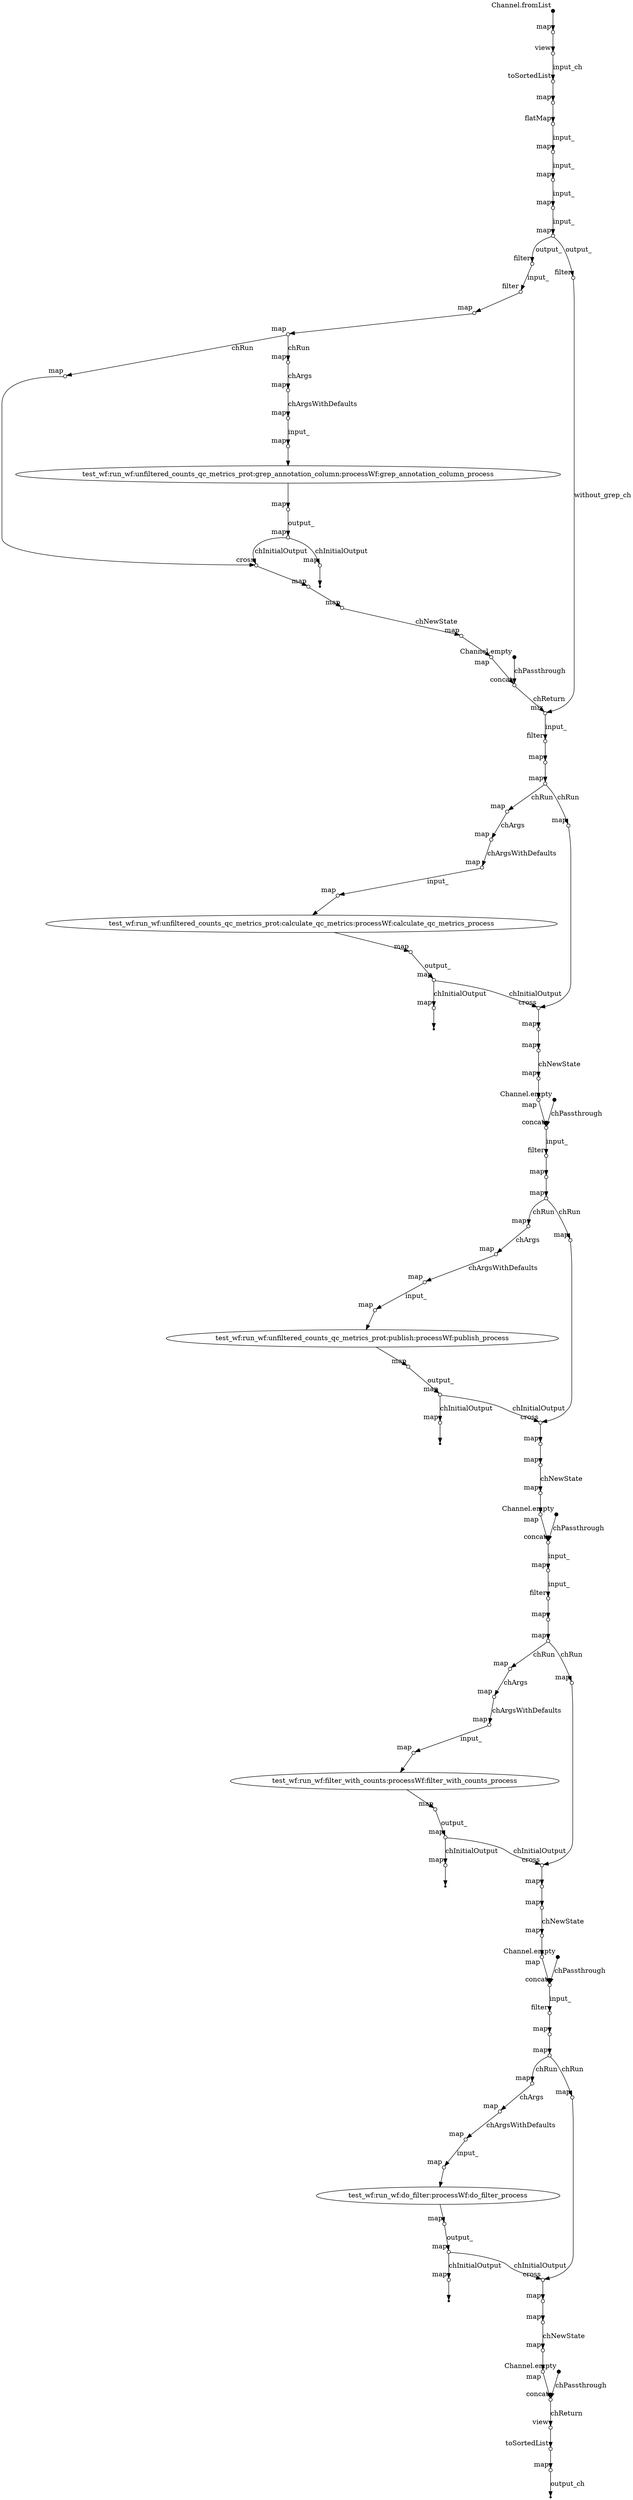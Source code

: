 digraph "graph" {
p0 [shape=point,label="",fixedsize=true,width=0.1,xlabel="Channel.fromList"];
p1 [shape=circle,label="",fixedsize=true,width=0.1,xlabel="map"];
p0 -> p1;

p1 [shape=circle,label="",fixedsize=true,width=0.1,xlabel="map"];
p2 [shape=circle,label="",fixedsize=true,width=0.1,xlabel="view"];
p1 -> p2;

p2 [shape=circle,label="",fixedsize=true,width=0.1,xlabel="view"];
p3 [shape=circle,label="",fixedsize=true,width=0.1,xlabel="toSortedList"];
p2 -> p3 [label="input_ch"];

p3 [shape=circle,label="",fixedsize=true,width=0.1,xlabel="toSortedList"];
p4 [shape=circle,label="",fixedsize=true,width=0.1,xlabel="map"];
p3 -> p4;

p4 [shape=circle,label="",fixedsize=true,width=0.1,xlabel="map"];
p5 [shape=circle,label="",fixedsize=true,width=0.1,xlabel="flatMap"];
p4 -> p5;

p5 [shape=circle,label="",fixedsize=true,width=0.1,xlabel="flatMap"];
p6 [shape=circle,label="",fixedsize=true,width=0.1,xlabel="map"];
p5 -> p6 [label="input_"];

p6 [shape=circle,label="",fixedsize=true,width=0.1,xlabel="map"];
p7 [shape=circle,label="",fixedsize=true,width=0.1,xlabel="map"];
p6 -> p7 [label="input_"];

p7 [shape=circle,label="",fixedsize=true,width=0.1,xlabel="map"];
p8 [shape=circle,label="",fixedsize=true,width=0.1,xlabel="map"];
p7 -> p8 [label="input_"];

p8 [shape=circle,label="",fixedsize=true,width=0.1,xlabel="map"];
p9 [shape=circle,label="",fixedsize=true,width=0.1,xlabel="map"];
p8 -> p9 [label="input_"];

p9 [shape=circle,label="",fixedsize=true,width=0.1,xlabel="map"];
p10 [shape=circle,label="",fixedsize=true,width=0.1,xlabel="filter"];
p9 -> p10 [label="output_"];

p10 [shape=circle,label="",fixedsize=true,width=0.1,xlabel="filter"];
p11 [shape=circle,label="",fixedsize=true,width=0.1,xlabel="filter"];
p10 -> p11 [label="input_"];

p11 [shape=circle,label="",fixedsize=true,width=0.1,xlabel="filter"];
p12 [shape=circle,label="",fixedsize=true,width=0.1,xlabel="map"];
p11 -> p12;

p12 [shape=circle,label="",fixedsize=true,width=0.1,xlabel="map"];
p13 [shape=circle,label="",fixedsize=true,width=0.1,xlabel="map"];
p12 -> p13;

p13 [shape=circle,label="",fixedsize=true,width=0.1,xlabel="map"];
p15 [shape=circle,label="",fixedsize=true,width=0.1,xlabel="map"];
p13 -> p15 [label="chRun"];

p14 [shape=point,label="",fixedsize=true,width=0.1,xlabel="Channel.empty"];
p30 [shape=circle,label="",fixedsize=true,width=0.1,xlabel="concat"];
p14 -> p30 [label="chPassthrough"];

p15 [shape=circle,label="",fixedsize=true,width=0.1,xlabel="map"];
p16 [shape=circle,label="",fixedsize=true,width=0.1,xlabel="map"];
p15 -> p16 [label="chArgs"];

p16 [shape=circle,label="",fixedsize=true,width=0.1,xlabel="map"];
p17 [shape=circle,label="",fixedsize=true,width=0.1,xlabel="map"];
p16 -> p17 [label="chArgsWithDefaults"];

p17 [shape=circle,label="",fixedsize=true,width=0.1,xlabel="map"];
p18 [shape=circle,label="",fixedsize=true,width=0.1,xlabel="map"];
p17 -> p18 [label="input_"];

p18 [shape=circle,label="",fixedsize=true,width=0.1,xlabel="map"];
p19 [label="test_wf:run_wf:unfiltered_counts_qc_metrics_prot:grep_annotation_column:processWf:grep_annotation_column_process"];
p18 -> p19;

p19 [label="test_wf:run_wf:unfiltered_counts_qc_metrics_prot:grep_annotation_column:processWf:grep_annotation_column_process"];
p20 [shape=circle,label="",fixedsize=true,width=0.1,xlabel="map"];
p19 -> p20;

p20 [shape=circle,label="",fixedsize=true,width=0.1,xlabel="map"];
p21 [shape=circle,label="",fixedsize=true,width=0.1,xlabel="map"];
p20 -> p21 [label="output_"];

p21 [shape=circle,label="",fixedsize=true,width=0.1,xlabel="map"];
p23 [shape=circle,label="",fixedsize=true,width=0.1,xlabel="map"];
p21 -> p23 [label="chInitialOutput"];

p13 [shape=circle,label="",fixedsize=true,width=0.1,xlabel="map"];
p22 [shape=circle,label="",fixedsize=true,width=0.1,xlabel="map"];
p13 -> p22 [label="chRun"];

p22 [shape=circle,label="",fixedsize=true,width=0.1,xlabel="map"];
p25 [shape=circle,label="",fixedsize=true,width=0.1,xlabel="cross"];
p22 -> p25;

p23 [shape=circle,label="",fixedsize=true,width=0.1,xlabel="map"];
p24 [shape=point];
p23 -> p24;

p21 [shape=circle,label="",fixedsize=true,width=0.1,xlabel="map"];
p25 [shape=circle,label="",fixedsize=true,width=0.1,xlabel="cross"];
p21 -> p25 [label="chInitialOutput"];

p25 [shape=circle,label="",fixedsize=true,width=0.1,xlabel="cross"];
p26 [shape=circle,label="",fixedsize=true,width=0.1,xlabel="map"];
p25 -> p26;

p26 [shape=circle,label="",fixedsize=true,width=0.1,xlabel="map"];
p27 [shape=circle,label="",fixedsize=true,width=0.1,xlabel="map"];
p26 -> p27;

p27 [shape=circle,label="",fixedsize=true,width=0.1,xlabel="map"];
p28 [shape=circle,label="",fixedsize=true,width=0.1,xlabel="map"];
p27 -> p28 [label="chNewState"];

p28 [shape=circle,label="",fixedsize=true,width=0.1,xlabel="map"];
p29 [shape=circle,label="",fixedsize=true,width=0.1,xlabel="map"];
p28 -> p29;

p29 [shape=circle,label="",fixedsize=true,width=0.1,xlabel="map"];
p30 [shape=circle,label="",fixedsize=true,width=0.1,xlabel="concat"];
p29 -> p30;

p30 [shape=circle,label="",fixedsize=true,width=0.1,xlabel="concat"];
p32 [shape=circle,label="",fixedsize=true,width=0.1,xlabel="mix"];
p30 -> p32 [label="chReturn"];

p9 [shape=circle,label="",fixedsize=true,width=0.1,xlabel="map"];
p31 [shape=circle,label="",fixedsize=true,width=0.1,xlabel="filter"];
p9 -> p31 [label="output_"];

p31 [shape=circle,label="",fixedsize=true,width=0.1,xlabel="filter"];
p32 [shape=circle,label="",fixedsize=true,width=0.1,xlabel="mix"];
p31 -> p32 [label="without_grep_ch"];

p32 [shape=circle,label="",fixedsize=true,width=0.1,xlabel="mix"];
p33 [shape=circle,label="",fixedsize=true,width=0.1,xlabel="filter"];
p32 -> p33 [label="input_"];

p33 [shape=circle,label="",fixedsize=true,width=0.1,xlabel="filter"];
p34 [shape=circle,label="",fixedsize=true,width=0.1,xlabel="map"];
p33 -> p34;

p34 [shape=circle,label="",fixedsize=true,width=0.1,xlabel="map"];
p35 [shape=circle,label="",fixedsize=true,width=0.1,xlabel="map"];
p34 -> p35;

p35 [shape=circle,label="",fixedsize=true,width=0.1,xlabel="map"];
p37 [shape=circle,label="",fixedsize=true,width=0.1,xlabel="map"];
p35 -> p37 [label="chRun"];

p36 [shape=point,label="",fixedsize=true,width=0.1,xlabel="Channel.empty"];
p52 [shape=circle,label="",fixedsize=true,width=0.1,xlabel="concat"];
p36 -> p52 [label="chPassthrough"];

p37 [shape=circle,label="",fixedsize=true,width=0.1,xlabel="map"];
p38 [shape=circle,label="",fixedsize=true,width=0.1,xlabel="map"];
p37 -> p38 [label="chArgs"];

p38 [shape=circle,label="",fixedsize=true,width=0.1,xlabel="map"];
p39 [shape=circle,label="",fixedsize=true,width=0.1,xlabel="map"];
p38 -> p39 [label="chArgsWithDefaults"];

p39 [shape=circle,label="",fixedsize=true,width=0.1,xlabel="map"];
p40 [shape=circle,label="",fixedsize=true,width=0.1,xlabel="map"];
p39 -> p40 [label="input_"];

p40 [shape=circle,label="",fixedsize=true,width=0.1,xlabel="map"];
p41 [label="test_wf:run_wf:unfiltered_counts_qc_metrics_prot:calculate_qc_metrics:processWf:calculate_qc_metrics_process"];
p40 -> p41;

p41 [label="test_wf:run_wf:unfiltered_counts_qc_metrics_prot:calculate_qc_metrics:processWf:calculate_qc_metrics_process"];
p42 [shape=circle,label="",fixedsize=true,width=0.1,xlabel="map"];
p41 -> p42;

p42 [shape=circle,label="",fixedsize=true,width=0.1,xlabel="map"];
p43 [shape=circle,label="",fixedsize=true,width=0.1,xlabel="map"];
p42 -> p43 [label="output_"];

p43 [shape=circle,label="",fixedsize=true,width=0.1,xlabel="map"];
p45 [shape=circle,label="",fixedsize=true,width=0.1,xlabel="map"];
p43 -> p45 [label="chInitialOutput"];

p35 [shape=circle,label="",fixedsize=true,width=0.1,xlabel="map"];
p44 [shape=circle,label="",fixedsize=true,width=0.1,xlabel="map"];
p35 -> p44 [label="chRun"];

p44 [shape=circle,label="",fixedsize=true,width=0.1,xlabel="map"];
p47 [shape=circle,label="",fixedsize=true,width=0.1,xlabel="cross"];
p44 -> p47;

p45 [shape=circle,label="",fixedsize=true,width=0.1,xlabel="map"];
p46 [shape=point];
p45 -> p46;

p43 [shape=circle,label="",fixedsize=true,width=0.1,xlabel="map"];
p47 [shape=circle,label="",fixedsize=true,width=0.1,xlabel="cross"];
p43 -> p47 [label="chInitialOutput"];

p47 [shape=circle,label="",fixedsize=true,width=0.1,xlabel="cross"];
p48 [shape=circle,label="",fixedsize=true,width=0.1,xlabel="map"];
p47 -> p48;

p48 [shape=circle,label="",fixedsize=true,width=0.1,xlabel="map"];
p49 [shape=circle,label="",fixedsize=true,width=0.1,xlabel="map"];
p48 -> p49;

p49 [shape=circle,label="",fixedsize=true,width=0.1,xlabel="map"];
p50 [shape=circle,label="",fixedsize=true,width=0.1,xlabel="map"];
p49 -> p50 [label="chNewState"];

p50 [shape=circle,label="",fixedsize=true,width=0.1,xlabel="map"];
p51 [shape=circle,label="",fixedsize=true,width=0.1,xlabel="map"];
p50 -> p51;

p51 [shape=circle,label="",fixedsize=true,width=0.1,xlabel="map"];
p52 [shape=circle,label="",fixedsize=true,width=0.1,xlabel="concat"];
p51 -> p52;

p52 [shape=circle,label="",fixedsize=true,width=0.1,xlabel="concat"];
p53 [shape=circle,label="",fixedsize=true,width=0.1,xlabel="filter"];
p52 -> p53 [label="input_"];

p53 [shape=circle,label="",fixedsize=true,width=0.1,xlabel="filter"];
p54 [shape=circle,label="",fixedsize=true,width=0.1,xlabel="map"];
p53 -> p54;

p54 [shape=circle,label="",fixedsize=true,width=0.1,xlabel="map"];
p55 [shape=circle,label="",fixedsize=true,width=0.1,xlabel="map"];
p54 -> p55;

p55 [shape=circle,label="",fixedsize=true,width=0.1,xlabel="map"];
p57 [shape=circle,label="",fixedsize=true,width=0.1,xlabel="map"];
p55 -> p57 [label="chRun"];

p56 [shape=point,label="",fixedsize=true,width=0.1,xlabel="Channel.empty"];
p72 [shape=circle,label="",fixedsize=true,width=0.1,xlabel="concat"];
p56 -> p72 [label="chPassthrough"];

p57 [shape=circle,label="",fixedsize=true,width=0.1,xlabel="map"];
p58 [shape=circle,label="",fixedsize=true,width=0.1,xlabel="map"];
p57 -> p58 [label="chArgs"];

p58 [shape=circle,label="",fixedsize=true,width=0.1,xlabel="map"];
p59 [shape=circle,label="",fixedsize=true,width=0.1,xlabel="map"];
p58 -> p59 [label="chArgsWithDefaults"];

p59 [shape=circle,label="",fixedsize=true,width=0.1,xlabel="map"];
p60 [shape=circle,label="",fixedsize=true,width=0.1,xlabel="map"];
p59 -> p60 [label="input_"];

p60 [shape=circle,label="",fixedsize=true,width=0.1,xlabel="map"];
p61 [label="test_wf:run_wf:unfiltered_counts_qc_metrics_prot:publish:processWf:publish_process"];
p60 -> p61;

p61 [label="test_wf:run_wf:unfiltered_counts_qc_metrics_prot:publish:processWf:publish_process"];
p62 [shape=circle,label="",fixedsize=true,width=0.1,xlabel="map"];
p61 -> p62;

p62 [shape=circle,label="",fixedsize=true,width=0.1,xlabel="map"];
p63 [shape=circle,label="",fixedsize=true,width=0.1,xlabel="map"];
p62 -> p63 [label="output_"];

p63 [shape=circle,label="",fixedsize=true,width=0.1,xlabel="map"];
p65 [shape=circle,label="",fixedsize=true,width=0.1,xlabel="map"];
p63 -> p65 [label="chInitialOutput"];

p55 [shape=circle,label="",fixedsize=true,width=0.1,xlabel="map"];
p64 [shape=circle,label="",fixedsize=true,width=0.1,xlabel="map"];
p55 -> p64 [label="chRun"];

p64 [shape=circle,label="",fixedsize=true,width=0.1,xlabel="map"];
p67 [shape=circle,label="",fixedsize=true,width=0.1,xlabel="cross"];
p64 -> p67;

p65 [shape=circle,label="",fixedsize=true,width=0.1,xlabel="map"];
p66 [shape=point];
p65 -> p66;

p63 [shape=circle,label="",fixedsize=true,width=0.1,xlabel="map"];
p67 [shape=circle,label="",fixedsize=true,width=0.1,xlabel="cross"];
p63 -> p67 [label="chInitialOutput"];

p67 [shape=circle,label="",fixedsize=true,width=0.1,xlabel="cross"];
p68 [shape=circle,label="",fixedsize=true,width=0.1,xlabel="map"];
p67 -> p68;

p68 [shape=circle,label="",fixedsize=true,width=0.1,xlabel="map"];
p69 [shape=circle,label="",fixedsize=true,width=0.1,xlabel="map"];
p68 -> p69;

p69 [shape=circle,label="",fixedsize=true,width=0.1,xlabel="map"];
p70 [shape=circle,label="",fixedsize=true,width=0.1,xlabel="map"];
p69 -> p70 [label="chNewState"];

p70 [shape=circle,label="",fixedsize=true,width=0.1,xlabel="map"];
p71 [shape=circle,label="",fixedsize=true,width=0.1,xlabel="map"];
p70 -> p71;

p71 [shape=circle,label="",fixedsize=true,width=0.1,xlabel="map"];
p72 [shape=circle,label="",fixedsize=true,width=0.1,xlabel="concat"];
p71 -> p72;

p72 [shape=circle,label="",fixedsize=true,width=0.1,xlabel="concat"];
p73 [shape=circle,label="",fixedsize=true,width=0.1,xlabel="map"];
p72 -> p73 [label="input_"];

p73 [shape=circle,label="",fixedsize=true,width=0.1,xlabel="map"];
p74 [shape=circle,label="",fixedsize=true,width=0.1,xlabel="filter"];
p73 -> p74 [label="input_"];

p74 [shape=circle,label="",fixedsize=true,width=0.1,xlabel="filter"];
p75 [shape=circle,label="",fixedsize=true,width=0.1,xlabel="map"];
p74 -> p75;

p75 [shape=circle,label="",fixedsize=true,width=0.1,xlabel="map"];
p76 [shape=circle,label="",fixedsize=true,width=0.1,xlabel="map"];
p75 -> p76;

p76 [shape=circle,label="",fixedsize=true,width=0.1,xlabel="map"];
p78 [shape=circle,label="",fixedsize=true,width=0.1,xlabel="map"];
p76 -> p78 [label="chRun"];

p77 [shape=point,label="",fixedsize=true,width=0.1,xlabel="Channel.empty"];
p93 [shape=circle,label="",fixedsize=true,width=0.1,xlabel="concat"];
p77 -> p93 [label="chPassthrough"];

p78 [shape=circle,label="",fixedsize=true,width=0.1,xlabel="map"];
p79 [shape=circle,label="",fixedsize=true,width=0.1,xlabel="map"];
p78 -> p79 [label="chArgs"];

p79 [shape=circle,label="",fixedsize=true,width=0.1,xlabel="map"];
p80 [shape=circle,label="",fixedsize=true,width=0.1,xlabel="map"];
p79 -> p80 [label="chArgsWithDefaults"];

p80 [shape=circle,label="",fixedsize=true,width=0.1,xlabel="map"];
p81 [shape=circle,label="",fixedsize=true,width=0.1,xlabel="map"];
p80 -> p81 [label="input_"];

p81 [shape=circle,label="",fixedsize=true,width=0.1,xlabel="map"];
p82 [label="test_wf:run_wf:filter_with_counts:processWf:filter_with_counts_process"];
p81 -> p82;

p82 [label="test_wf:run_wf:filter_with_counts:processWf:filter_with_counts_process"];
p83 [shape=circle,label="",fixedsize=true,width=0.1,xlabel="map"];
p82 -> p83;

p83 [shape=circle,label="",fixedsize=true,width=0.1,xlabel="map"];
p84 [shape=circle,label="",fixedsize=true,width=0.1,xlabel="map"];
p83 -> p84 [label="output_"];

p84 [shape=circle,label="",fixedsize=true,width=0.1,xlabel="map"];
p86 [shape=circle,label="",fixedsize=true,width=0.1,xlabel="map"];
p84 -> p86 [label="chInitialOutput"];

p76 [shape=circle,label="",fixedsize=true,width=0.1,xlabel="map"];
p85 [shape=circle,label="",fixedsize=true,width=0.1,xlabel="map"];
p76 -> p85 [label="chRun"];

p85 [shape=circle,label="",fixedsize=true,width=0.1,xlabel="map"];
p88 [shape=circle,label="",fixedsize=true,width=0.1,xlabel="cross"];
p85 -> p88;

p86 [shape=circle,label="",fixedsize=true,width=0.1,xlabel="map"];
p87 [shape=point];
p86 -> p87;

p84 [shape=circle,label="",fixedsize=true,width=0.1,xlabel="map"];
p88 [shape=circle,label="",fixedsize=true,width=0.1,xlabel="cross"];
p84 -> p88 [label="chInitialOutput"];

p88 [shape=circle,label="",fixedsize=true,width=0.1,xlabel="cross"];
p89 [shape=circle,label="",fixedsize=true,width=0.1,xlabel="map"];
p88 -> p89;

p89 [shape=circle,label="",fixedsize=true,width=0.1,xlabel="map"];
p90 [shape=circle,label="",fixedsize=true,width=0.1,xlabel="map"];
p89 -> p90;

p90 [shape=circle,label="",fixedsize=true,width=0.1,xlabel="map"];
p91 [shape=circle,label="",fixedsize=true,width=0.1,xlabel="map"];
p90 -> p91 [label="chNewState"];

p91 [shape=circle,label="",fixedsize=true,width=0.1,xlabel="map"];
p92 [shape=circle,label="",fixedsize=true,width=0.1,xlabel="map"];
p91 -> p92;

p92 [shape=circle,label="",fixedsize=true,width=0.1,xlabel="map"];
p93 [shape=circle,label="",fixedsize=true,width=0.1,xlabel="concat"];
p92 -> p93;

p93 [shape=circle,label="",fixedsize=true,width=0.1,xlabel="concat"];
p94 [shape=circle,label="",fixedsize=true,width=0.1,xlabel="filter"];
p93 -> p94 [label="input_"];

p94 [shape=circle,label="",fixedsize=true,width=0.1,xlabel="filter"];
p95 [shape=circle,label="",fixedsize=true,width=0.1,xlabel="map"];
p94 -> p95;

p95 [shape=circle,label="",fixedsize=true,width=0.1,xlabel="map"];
p96 [shape=circle,label="",fixedsize=true,width=0.1,xlabel="map"];
p95 -> p96;

p96 [shape=circle,label="",fixedsize=true,width=0.1,xlabel="map"];
p98 [shape=circle,label="",fixedsize=true,width=0.1,xlabel="map"];
p96 -> p98 [label="chRun"];

p97 [shape=point,label="",fixedsize=true,width=0.1,xlabel="Channel.empty"];
p113 [shape=circle,label="",fixedsize=true,width=0.1,xlabel="concat"];
p97 -> p113 [label="chPassthrough"];

p98 [shape=circle,label="",fixedsize=true,width=0.1,xlabel="map"];
p99 [shape=circle,label="",fixedsize=true,width=0.1,xlabel="map"];
p98 -> p99 [label="chArgs"];

p99 [shape=circle,label="",fixedsize=true,width=0.1,xlabel="map"];
p100 [shape=circle,label="",fixedsize=true,width=0.1,xlabel="map"];
p99 -> p100 [label="chArgsWithDefaults"];

p100 [shape=circle,label="",fixedsize=true,width=0.1,xlabel="map"];
p101 [shape=circle,label="",fixedsize=true,width=0.1,xlabel="map"];
p100 -> p101 [label="input_"];

p101 [shape=circle,label="",fixedsize=true,width=0.1,xlabel="map"];
p102 [label="test_wf:run_wf:do_filter:processWf:do_filter_process"];
p101 -> p102;

p102 [label="test_wf:run_wf:do_filter:processWf:do_filter_process"];
p103 [shape=circle,label="",fixedsize=true,width=0.1,xlabel="map"];
p102 -> p103;

p103 [shape=circle,label="",fixedsize=true,width=0.1,xlabel="map"];
p104 [shape=circle,label="",fixedsize=true,width=0.1,xlabel="map"];
p103 -> p104 [label="output_"];

p104 [shape=circle,label="",fixedsize=true,width=0.1,xlabel="map"];
p106 [shape=circle,label="",fixedsize=true,width=0.1,xlabel="map"];
p104 -> p106 [label="chInitialOutput"];

p96 [shape=circle,label="",fixedsize=true,width=0.1,xlabel="map"];
p105 [shape=circle,label="",fixedsize=true,width=0.1,xlabel="map"];
p96 -> p105 [label="chRun"];

p105 [shape=circle,label="",fixedsize=true,width=0.1,xlabel="map"];
p108 [shape=circle,label="",fixedsize=true,width=0.1,xlabel="cross"];
p105 -> p108;

p106 [shape=circle,label="",fixedsize=true,width=0.1,xlabel="map"];
p107 [shape=point];
p106 -> p107;

p104 [shape=circle,label="",fixedsize=true,width=0.1,xlabel="map"];
p108 [shape=circle,label="",fixedsize=true,width=0.1,xlabel="cross"];
p104 -> p108 [label="chInitialOutput"];

p108 [shape=circle,label="",fixedsize=true,width=0.1,xlabel="cross"];
p109 [shape=circle,label="",fixedsize=true,width=0.1,xlabel="map"];
p108 -> p109;

p109 [shape=circle,label="",fixedsize=true,width=0.1,xlabel="map"];
p110 [shape=circle,label="",fixedsize=true,width=0.1,xlabel="map"];
p109 -> p110;

p110 [shape=circle,label="",fixedsize=true,width=0.1,xlabel="map"];
p111 [shape=circle,label="",fixedsize=true,width=0.1,xlabel="map"];
p110 -> p111 [label="chNewState"];

p111 [shape=circle,label="",fixedsize=true,width=0.1,xlabel="map"];
p112 [shape=circle,label="",fixedsize=true,width=0.1,xlabel="map"];
p111 -> p112;

p112 [shape=circle,label="",fixedsize=true,width=0.1,xlabel="map"];
p113 [shape=circle,label="",fixedsize=true,width=0.1,xlabel="concat"];
p112 -> p113;

p113 [shape=circle,label="",fixedsize=true,width=0.1,xlabel="concat"];
p114 [shape=circle,label="",fixedsize=true,width=0.1,xlabel="view"];
p113 -> p114 [label="chReturn"];

p114 [shape=circle,label="",fixedsize=true,width=0.1,xlabel="view"];
p115 [shape=circle,label="",fixedsize=true,width=0.1,xlabel="toSortedList"];
p114 -> p115;

p115 [shape=circle,label="",fixedsize=true,width=0.1,xlabel="toSortedList"];
p116 [shape=circle,label="",fixedsize=true,width=0.1,xlabel="map"];
p115 -> p116;

p116 [shape=circle,label="",fixedsize=true,width=0.1,xlabel="map"];
p117 [shape=point];
p116 -> p117 [label="output_ch"];

}
